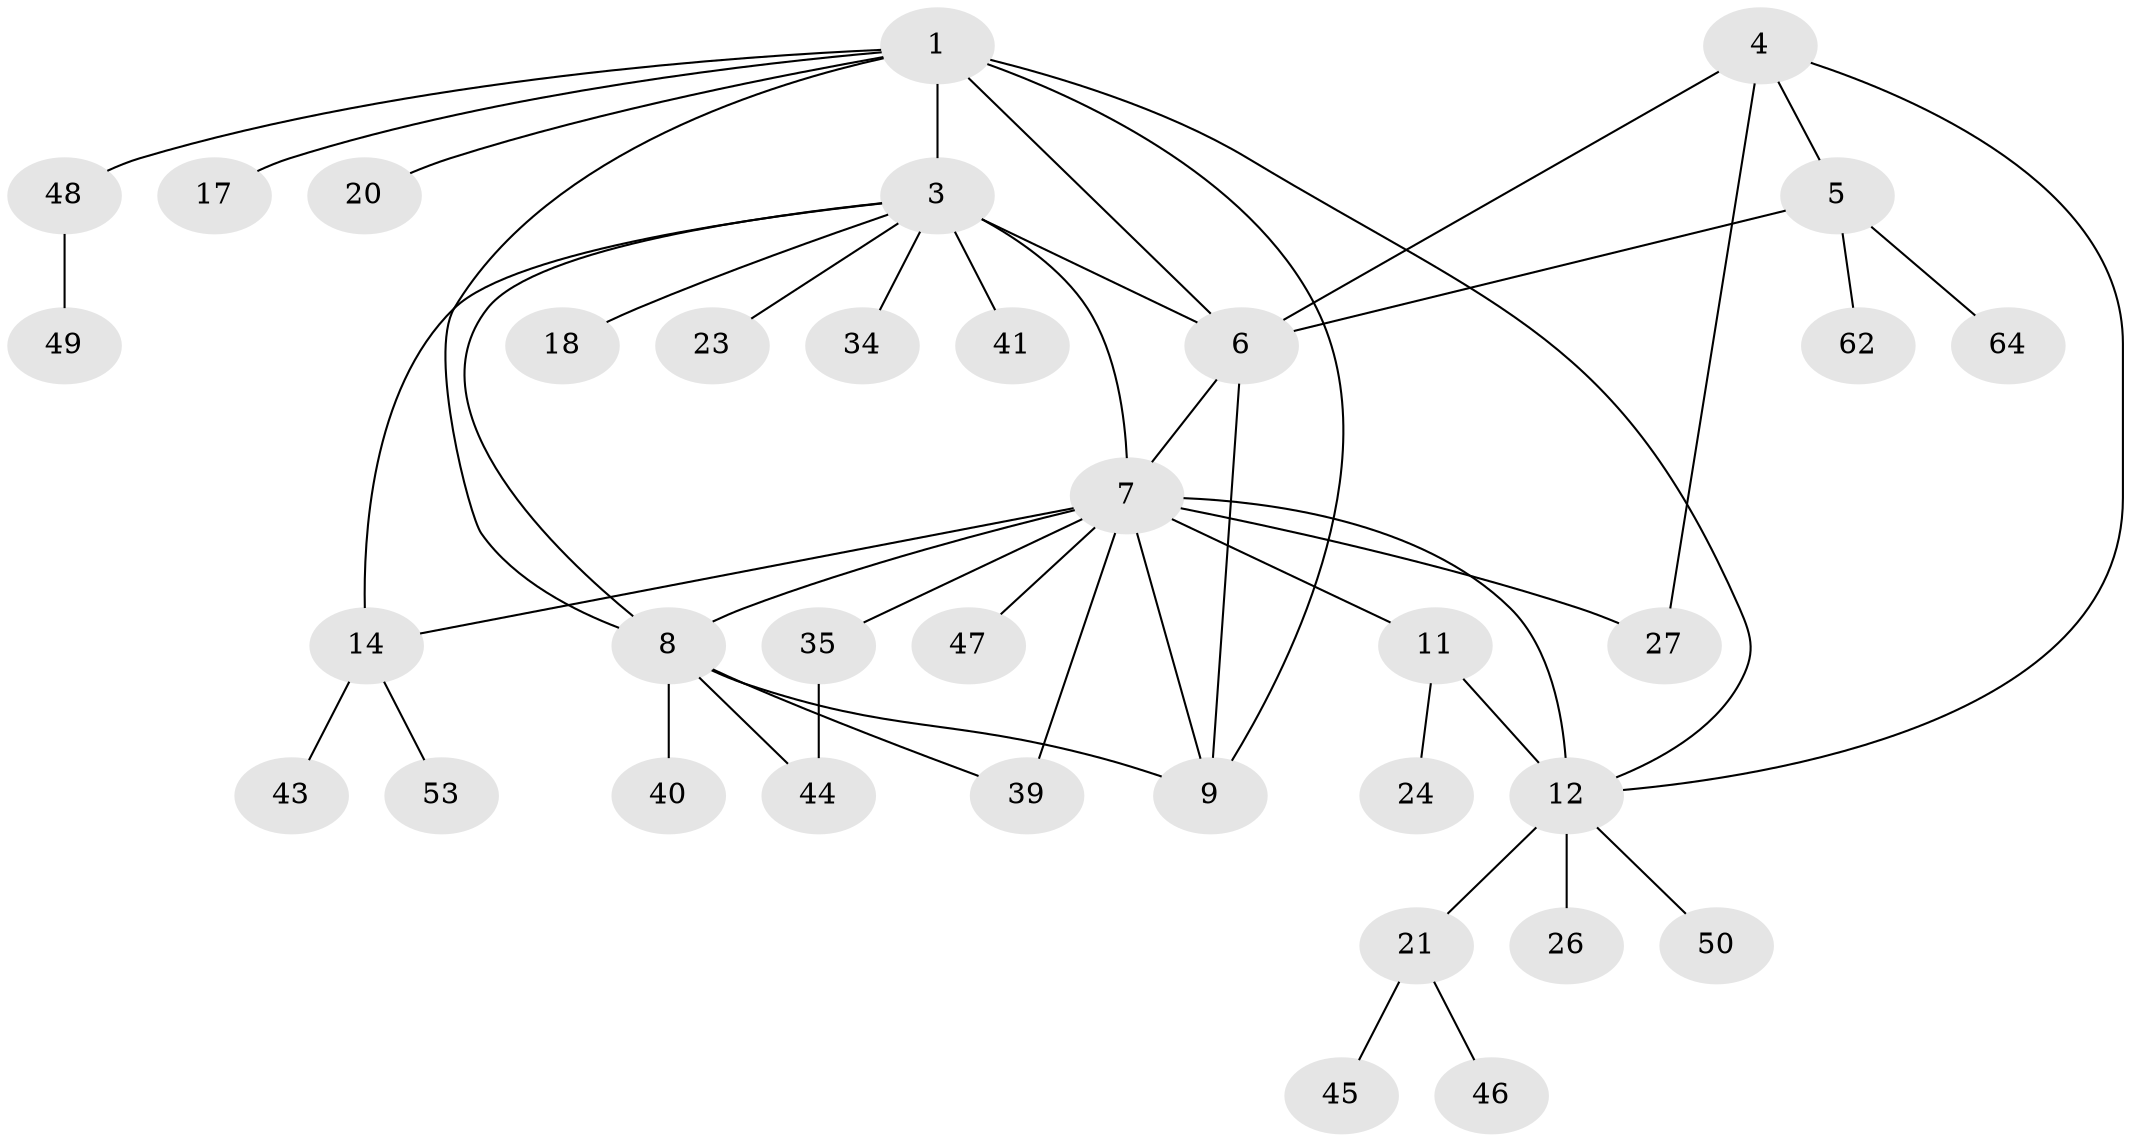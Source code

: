 // original degree distribution, {4: 0.07042253521126761, 10: 0.014084507042253521, 6: 0.04225352112676056, 7: 0.056338028169014086, 8: 0.014084507042253521, 3: 0.08450704225352113, 5: 0.014084507042253521, 9: 0.014084507042253521, 1: 0.4788732394366197, 2: 0.2112676056338028}
// Generated by graph-tools (version 1.1) at 2025/15/03/09/25 04:15:55]
// undirected, 35 vertices, 49 edges
graph export_dot {
graph [start="1"]
  node [color=gray90,style=filled];
  1 [super="+2+51"];
  3 [super="+15"];
  4;
  5 [super="+31+37+61"];
  6;
  7 [super="+10"];
  8 [super="+58"];
  9 [super="+38+28"];
  11;
  12 [super="+22+25"];
  14;
  17;
  18;
  20;
  21 [super="+42"];
  23 [super="+36+66"];
  24 [super="+68"];
  26;
  27;
  34 [super="+65"];
  35;
  39;
  40;
  41;
  43;
  44;
  45;
  46;
  47;
  48;
  49;
  50;
  53;
  62;
  64;
  1 -- 3 [weight=2];
  1 -- 12;
  1 -- 6;
  1 -- 8;
  1 -- 9;
  1 -- 48;
  1 -- 17;
  1 -- 20;
  3 -- 6 [weight=2];
  3 -- 7 [weight=3];
  3 -- 34;
  3 -- 8;
  3 -- 41;
  3 -- 14;
  3 -- 18;
  3 -- 23;
  4 -- 5;
  4 -- 6;
  4 -- 12;
  4 -- 27;
  5 -- 6;
  5 -- 62;
  5 -- 64;
  6 -- 9;
  6 -- 7;
  7 -- 8;
  7 -- 9;
  7 -- 27;
  7 -- 12 [weight=2];
  7 -- 35;
  7 -- 39;
  7 -- 11;
  7 -- 14;
  7 -- 47;
  8 -- 9;
  8 -- 39;
  8 -- 40;
  8 -- 44;
  11 -- 12;
  11 -- 24;
  12 -- 21;
  12 -- 26;
  12 -- 50;
  14 -- 43;
  14 -- 53;
  21 -- 45;
  21 -- 46;
  35 -- 44;
  48 -- 49;
}
